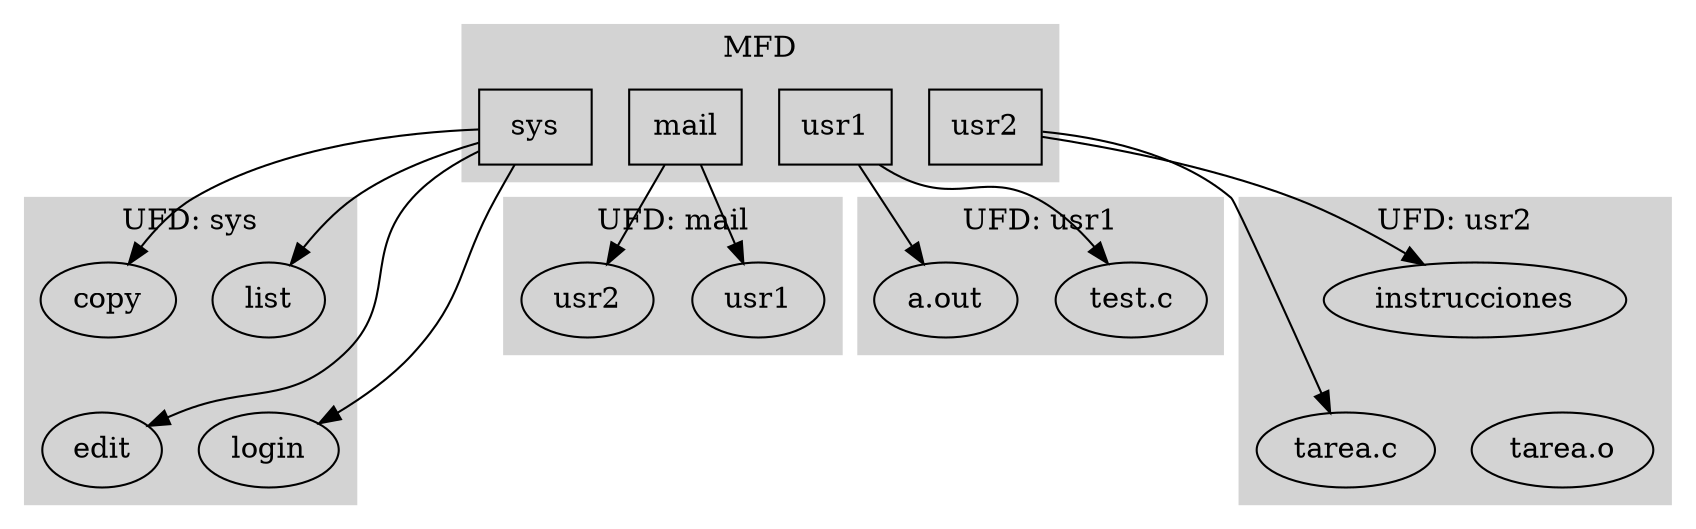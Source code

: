 #+begin_src dot :exports results :file ltxpng/directorio_simple.png
  digraph G {
          subgraph cluster0 {
                  label = "MFD";
                  color=lightgray
                  style=filled;
                  sys;
                  mail;
                  usr1;
                  usr2;
          }
          subgraph cluster1 {
                  label="UFD: sys";
                  color=lightgray
                  style=filled;
                  {rank = same list copy};
                  {rank = same edit login};
		  list -> edit [style=invis];
	  }
          subgraph cluster2 {
                  label="UFD: mail";
                  color=lightgray
                  style=filled;
                  m_usr1;
                  m_usr2;
          }
          subgraph cluster3 {
                  label="UFD: usr1";
                  color=lightgray
                  style=filled;
                  test_c1;
                  a_out;
          }
          subgraph cluster4 {
                  label="UFD: usr2";
                  color=lightgray
                  style=filled;
                  {rank=same tarea_c tarea_o};
                  instrucciones;
		  instrucciones -> tarea_c [style=invis];
		  instrucciones -> tarea_o [style=invis];
	  }
          sys -> list;
          sys -> copy;
          sys -> edit;
          sys -> login;
  
          usr1 -> test_c1;
          usr1 -> a_out;
          usr2 -> tarea_c;
          usr2 -> instrucciones;
          mail -> m_usr1;
          mail -> m_usr2;
  
          sys [shape=box];
          mail [shape=box];
          usr1 [shape=box];
          usr2 [shape=box];
          test_c1 [label="test.c"];
          a_out [label="a.out"];
          tarea_c [label="tarea.c"];
	  tarea_o [label="tarea.o"];
          m_usr1 [label="usr1"];
          m_usr2 [label="usr2"];
  }
#+end_src
